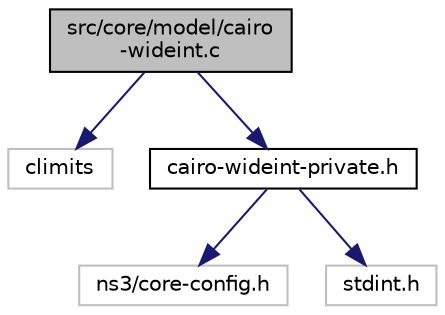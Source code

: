 digraph "src/core/model/cairo-wideint.c"
{
 // LATEX_PDF_SIZE
  edge [fontname="Helvetica",fontsize="10",labelfontname="Helvetica",labelfontsize="10"];
  node [fontname="Helvetica",fontsize="10",shape=record];
  Node1 [label="src/core/model/cairo\l-wideint.c",height=0.2,width=0.4,color="black", fillcolor="grey75", style="filled", fontcolor="black",tooltip="Implementation of the cairo_x functions which implement high precision arithmetic."];
  Node1 -> Node2 [color="midnightblue",fontsize="10",style="solid",fontname="Helvetica"];
  Node2 [label="climits",height=0.2,width=0.4,color="grey75", fillcolor="white", style="filled",tooltip=" "];
  Node1 -> Node3 [color="midnightblue",fontsize="10",style="solid",fontname="Helvetica"];
  Node3 [label="cairo-wideint-private.h",height=0.2,width=0.4,color="black", fillcolor="white", style="filled",URL="$cairo-wideint-private_8h.html",tooltip="cairo_x function declarations, which provide the fallback high precision arithmetic implementation."];
  Node3 -> Node4 [color="midnightblue",fontsize="10",style="solid",fontname="Helvetica"];
  Node4 [label="ns3/core-config.h",height=0.2,width=0.4,color="grey75", fillcolor="white", style="filled",tooltip=" "];
  Node3 -> Node5 [color="midnightblue",fontsize="10",style="solid",fontname="Helvetica"];
  Node5 [label="stdint.h",height=0.2,width=0.4,color="grey75", fillcolor="white", style="filled",tooltip=" "];
}
